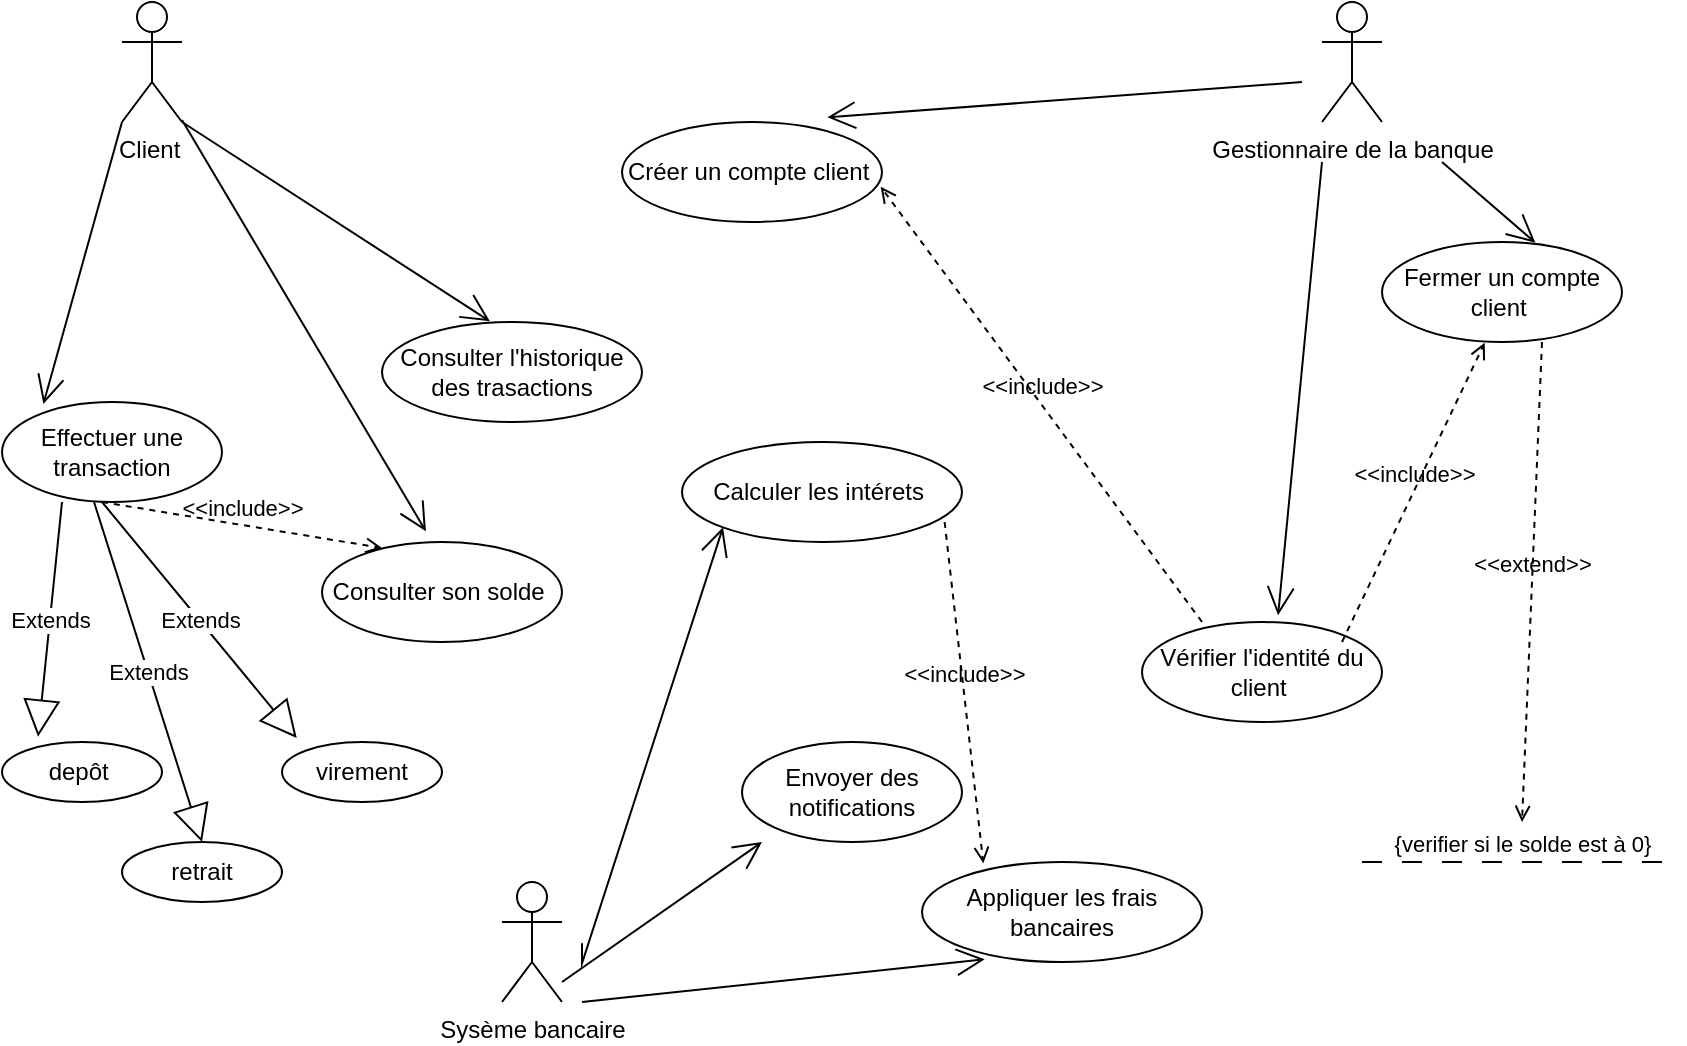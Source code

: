 <mxfile version="24.5.3" type="device">
  <diagram name="Page-1" id="r--mHyokszLA9luunGbh">
    <mxGraphModel dx="794" dy="519" grid="1" gridSize="10" guides="1" tooltips="1" connect="1" arrows="1" fold="1" page="1" pageScale="1" pageWidth="827" pageHeight="1169" math="0" shadow="0">
      <root>
        <mxCell id="0" />
        <mxCell id="1" parent="0" />
        <mxCell id="zWcSN7PbPvMnI0VV0ZGy-1" value="Client&amp;nbsp;" style="shape=umlActor;verticalLabelPosition=bottom;verticalAlign=top;html=1;" parent="1" vertex="1">
          <mxGeometry x="60" y="20" width="30" height="60" as="geometry" />
        </mxCell>
        <mxCell id="zWcSN7PbPvMnI0VV0ZGy-2" value="Gestionnaire de la banque" style="shape=umlActor;verticalLabelPosition=bottom;verticalAlign=top;html=1;" parent="1" vertex="1">
          <mxGeometry x="660" y="20" width="30" height="60" as="geometry" />
        </mxCell>
        <mxCell id="zWcSN7PbPvMnI0VV0ZGy-4" value="Consulter son solde&amp;nbsp;" style="ellipse;whiteSpace=wrap;html=1;" parent="1" vertex="1">
          <mxGeometry x="160" y="290" width="120" height="50" as="geometry" />
        </mxCell>
        <mxCell id="zWcSN7PbPvMnI0VV0ZGy-5" value="Consulter l&#39;historique des trasactions" style="ellipse;whiteSpace=wrap;html=1;" parent="1" vertex="1">
          <mxGeometry x="190" y="180" width="130" height="50" as="geometry" />
        </mxCell>
        <mxCell id="zWcSN7PbPvMnI0VV0ZGy-6" value="Effectuer une transaction" style="ellipse;whiteSpace=wrap;html=1;" parent="1" vertex="1">
          <mxGeometry y="220" width="110" height="50" as="geometry" />
        </mxCell>
        <mxCell id="zWcSN7PbPvMnI0VV0ZGy-9" value="" style="endArrow=open;endFill=1;endSize=12;html=1;rounded=0;entryX=0.188;entryY=0.02;entryDx=0;entryDy=0;entryPerimeter=0;" parent="1" target="zWcSN7PbPvMnI0VV0ZGy-6" edge="1">
          <mxGeometry width="160" relative="1" as="geometry">
            <mxPoint x="60" y="80" as="sourcePoint" />
            <mxPoint x="220" y="80" as="targetPoint" />
          </mxGeometry>
        </mxCell>
        <mxCell id="zWcSN7PbPvMnI0VV0ZGy-12" value="" style="endArrow=open;endFill=1;endSize=12;html=1;rounded=0;entryX=0.415;entryY=-0.007;entryDx=0;entryDy=0;entryPerimeter=0;exitX=1;exitY=1;exitDx=0;exitDy=0;exitPerimeter=0;" parent="1" source="zWcSN7PbPvMnI0VV0ZGy-1" target="zWcSN7PbPvMnI0VV0ZGy-5" edge="1">
          <mxGeometry width="160" relative="1" as="geometry">
            <mxPoint x="100" y="80" as="sourcePoint" />
            <mxPoint x="260" y="80" as="targetPoint" />
          </mxGeometry>
        </mxCell>
        <mxCell id="zWcSN7PbPvMnI0VV0ZGy-13" value="" style="endArrow=open;endFill=1;endSize=12;html=1;rounded=0;entryX=0.433;entryY=-0.107;entryDx=0;entryDy=0;entryPerimeter=0;" parent="1" target="zWcSN7PbPvMnI0VV0ZGy-4" edge="1">
          <mxGeometry width="160" relative="1" as="geometry">
            <mxPoint x="90" y="79" as="sourcePoint" />
            <mxPoint x="250" y="79" as="targetPoint" />
          </mxGeometry>
        </mxCell>
        <mxCell id="zWcSN7PbPvMnI0VV0ZGy-14" value="Vérifier l&#39;identité du client&amp;nbsp;" style="ellipse;whiteSpace=wrap;html=1;" parent="1" vertex="1">
          <mxGeometry x="570" y="330" width="120" height="50" as="geometry" />
        </mxCell>
        <mxCell id="zWcSN7PbPvMnI0VV0ZGy-15" value="Calculer les intérets&amp;nbsp;" style="ellipse;whiteSpace=wrap;html=1;" parent="1" vertex="1">
          <mxGeometry x="340" y="240" width="140" height="50" as="geometry" />
        </mxCell>
        <mxCell id="zWcSN7PbPvMnI0VV0ZGy-16" value="Créer un compte client&amp;nbsp;" style="ellipse;whiteSpace=wrap;html=1;" parent="1" vertex="1">
          <mxGeometry x="310" y="80" width="130" height="50" as="geometry" />
        </mxCell>
        <mxCell id="zWcSN7PbPvMnI0VV0ZGy-17" value="Appliquer les frais bancaires" style="ellipse;whiteSpace=wrap;html=1;" parent="1" vertex="1">
          <mxGeometry x="460" y="450" width="140" height="50" as="geometry" />
        </mxCell>
        <mxCell id="zWcSN7PbPvMnI0VV0ZGy-18" value="Fermer un compte client&amp;nbsp;" style="ellipse;whiteSpace=wrap;html=1;" parent="1" vertex="1">
          <mxGeometry x="690" y="140" width="120" height="50" as="geometry" />
        </mxCell>
        <mxCell id="zWcSN7PbPvMnI0VV0ZGy-19" value="" style="endArrow=open;endFill=1;endSize=12;html=1;rounded=0;entryX=0.79;entryY=-0.047;entryDx=0;entryDy=0;entryPerimeter=0;" parent="1" target="zWcSN7PbPvMnI0VV0ZGy-16" edge="1">
          <mxGeometry width="160" relative="1" as="geometry">
            <mxPoint x="650" y="60" as="sourcePoint" />
            <mxPoint x="810" y="60" as="targetPoint" />
          </mxGeometry>
        </mxCell>
        <mxCell id="zWcSN7PbPvMnI0VV0ZGy-20" value="" style="endArrow=open;endFill=1;endSize=12;html=1;rounded=0;entryX=0.639;entryY=0.007;entryDx=0;entryDy=0;entryPerimeter=0;" parent="1" target="zWcSN7PbPvMnI0VV0ZGy-18" edge="1">
          <mxGeometry width="160" relative="1" as="geometry">
            <mxPoint x="720" y="100" as="sourcePoint" />
            <mxPoint x="860" y="70" as="targetPoint" />
          </mxGeometry>
        </mxCell>
        <mxCell id="zWcSN7PbPvMnI0VV0ZGy-24" value="&amp;lt;&amp;lt;include&amp;gt;&amp;gt;" style="html=1;verticalAlign=bottom;labelBackgroundColor=none;endArrow=open;endFill=0;dashed=1;rounded=0;entryX=0.25;entryY=0.06;entryDx=0;entryDy=0;entryPerimeter=0;" parent="1" target="zWcSN7PbPvMnI0VV0ZGy-4" edge="1">
          <mxGeometry width="160" relative="1" as="geometry">
            <mxPoint x="50" y="270" as="sourcePoint" />
            <mxPoint x="210" y="270" as="targetPoint" />
          </mxGeometry>
        </mxCell>
        <mxCell id="zWcSN7PbPvMnI0VV0ZGy-26" value="&amp;lt;&amp;lt;include&amp;gt;&amp;gt;" style="html=1;verticalAlign=bottom;labelBackgroundColor=none;endArrow=open;endFill=0;dashed=1;rounded=0;entryX=0.428;entryY=1.007;entryDx=0;entryDy=0;entryPerimeter=0;" parent="1" target="zWcSN7PbPvMnI0VV0ZGy-18" edge="1">
          <mxGeometry width="160" relative="1" as="geometry">
            <mxPoint x="670" y="340" as="sourcePoint" />
            <mxPoint x="830" y="340" as="targetPoint" />
          </mxGeometry>
        </mxCell>
        <mxCell id="zWcSN7PbPvMnI0VV0ZGy-27" value="&amp;lt;&amp;lt;include&amp;gt;&amp;gt;" style="html=1;verticalAlign=bottom;labelBackgroundColor=none;endArrow=open;endFill=0;dashed=1;rounded=0;entryX=0.995;entryY=0.647;entryDx=0;entryDy=0;entryPerimeter=0;" parent="1" target="zWcSN7PbPvMnI0VV0ZGy-16" edge="1">
          <mxGeometry width="160" relative="1" as="geometry">
            <mxPoint x="600" y="330" as="sourcePoint" />
            <mxPoint x="760" y="330" as="targetPoint" />
          </mxGeometry>
        </mxCell>
        <mxCell id="rOjGrscllGnr3d7wrGWQ-1" value="Sysème bancaire" style="shape=umlActor;verticalLabelPosition=bottom;verticalAlign=top;html=1;" parent="1" vertex="1">
          <mxGeometry x="250" y="460" width="30" height="60" as="geometry" />
        </mxCell>
        <mxCell id="rOjGrscllGnr3d7wrGWQ-3" value="" style="endArrow=open;endFill=1;endSize=12;html=1;rounded=0;entryX=0.224;entryY=0.973;entryDx=0;entryDy=0;entryPerimeter=0;" parent="1" target="zWcSN7PbPvMnI0VV0ZGy-17" edge="1">
          <mxGeometry width="160" relative="1" as="geometry">
            <mxPoint x="290" y="520" as="sourcePoint" />
            <mxPoint x="510" y="490" as="targetPoint" />
          </mxGeometry>
        </mxCell>
        <mxCell id="rOjGrscllGnr3d7wrGWQ-4" value="" style="endArrow=open;endFill=1;endSize=12;html=1;rounded=0;entryX=0;entryY=1;entryDx=0;entryDy=0;" parent="1" target="zWcSN7PbPvMnI0VV0ZGy-15" edge="1">
          <mxGeometry width="160" relative="1" as="geometry">
            <mxPoint x="290" y="490.65" as="sourcePoint" />
            <mxPoint x="328.28" y="290" as="targetPoint" />
            <Array as="points">
              <mxPoint x="290" y="500.65" />
            </Array>
          </mxGeometry>
        </mxCell>
        <mxCell id="rOjGrscllGnr3d7wrGWQ-5" value="depôt&amp;nbsp;" style="ellipse;whiteSpace=wrap;html=1;" parent="1" vertex="1">
          <mxGeometry y="390" width="80" height="30" as="geometry" />
        </mxCell>
        <mxCell id="rOjGrscllGnr3d7wrGWQ-6" value="retrait" style="ellipse;whiteSpace=wrap;html=1;" parent="1" vertex="1">
          <mxGeometry x="60" y="440" width="80" height="30" as="geometry" />
        </mxCell>
        <mxCell id="rOjGrscllGnr3d7wrGWQ-7" value="virement" style="ellipse;whiteSpace=wrap;html=1;" parent="1" vertex="1">
          <mxGeometry x="140" y="390" width="80" height="30" as="geometry" />
        </mxCell>
        <mxCell id="rOjGrscllGnr3d7wrGWQ-8" value="Extends" style="endArrow=block;endSize=16;endFill=0;html=1;rounded=0;entryX=0.225;entryY=-0.089;entryDx=0;entryDy=0;entryPerimeter=0;" parent="1" target="rOjGrscllGnr3d7wrGWQ-5" edge="1">
          <mxGeometry width="160" relative="1" as="geometry">
            <mxPoint x="30" y="270" as="sourcePoint" />
            <mxPoint x="190" y="270" as="targetPoint" />
          </mxGeometry>
        </mxCell>
        <mxCell id="rOjGrscllGnr3d7wrGWQ-9" value="Extends" style="endArrow=block;endSize=16;endFill=0;html=1;rounded=0;entryX=0.5;entryY=0;entryDx=0;entryDy=0;" parent="1" target="rOjGrscllGnr3d7wrGWQ-6" edge="1">
          <mxGeometry width="160" relative="1" as="geometry">
            <mxPoint x="46" y="270" as="sourcePoint" />
            <mxPoint x="34" y="387" as="targetPoint" />
          </mxGeometry>
        </mxCell>
        <mxCell id="rOjGrscllGnr3d7wrGWQ-10" value="Extends" style="endArrow=block;endSize=16;endFill=0;html=1;rounded=0;entryX=0.092;entryY=-0.067;entryDx=0;entryDy=0;entryPerimeter=0;" parent="1" target="rOjGrscllGnr3d7wrGWQ-7" edge="1">
          <mxGeometry width="160" relative="1" as="geometry">
            <mxPoint x="50" y="270" as="sourcePoint" />
            <mxPoint x="210" y="270" as="targetPoint" />
          </mxGeometry>
        </mxCell>
        <mxCell id="rOjGrscllGnr3d7wrGWQ-11" value="&amp;lt;&amp;lt;include&amp;gt;&amp;gt;" style="html=1;verticalAlign=bottom;labelBackgroundColor=none;endArrow=open;endFill=0;dashed=1;rounded=0;entryX=0.219;entryY=0.013;entryDx=0;entryDy=0;entryPerimeter=0;exitX=0.938;exitY=0.8;exitDx=0;exitDy=0;exitPerimeter=0;" parent="1" source="zWcSN7PbPvMnI0VV0ZGy-15" target="zWcSN7PbPvMnI0VV0ZGy-17" edge="1">
          <mxGeometry width="160" relative="1" as="geometry">
            <mxPoint x="350" y="390" as="sourcePoint" />
            <mxPoint x="510" y="390" as="targetPoint" />
          </mxGeometry>
        </mxCell>
        <mxCell id="rOjGrscllGnr3d7wrGWQ-12" value="" style="endArrow=open;endFill=1;endSize=12;html=1;rounded=0;entryX=0.567;entryY=-0.067;entryDx=0;entryDy=0;entryPerimeter=0;" parent="1" target="zWcSN7PbPvMnI0VV0ZGy-14" edge="1">
          <mxGeometry width="160" relative="1" as="geometry">
            <mxPoint x="660" y="100" as="sourcePoint" />
            <mxPoint x="820" y="100" as="targetPoint" />
          </mxGeometry>
        </mxCell>
        <mxCell id="rOjGrscllGnr3d7wrGWQ-14" value="" style="endArrow=open;endFill=1;endSize=12;html=1;rounded=0;" parent="1" edge="1">
          <mxGeometry width="160" relative="1" as="geometry">
            <mxPoint x="280" y="510" as="sourcePoint" />
            <mxPoint x="380" y="440" as="targetPoint" />
          </mxGeometry>
        </mxCell>
        <mxCell id="rOjGrscllGnr3d7wrGWQ-15" value="Envoyer des notifications" style="ellipse;whiteSpace=wrap;html=1;" parent="1" vertex="1">
          <mxGeometry x="370" y="390" width="110" height="50" as="geometry" />
        </mxCell>
        <mxCell id="IRWVbyz_PnXnzfkEy7C6-2" value="&amp;lt;&amp;lt;extend&amp;gt;&amp;gt;" style="html=1;verticalAlign=bottom;labelBackgroundColor=none;endArrow=open;endFill=0;dashed=1;rounded=0;" edge="1" parent="1">
          <mxGeometry width="160" relative="1" as="geometry">
            <mxPoint x="770" y="190" as="sourcePoint" />
            <mxPoint x="760" y="430" as="targetPoint" />
          </mxGeometry>
        </mxCell>
        <mxCell id="IRWVbyz_PnXnzfkEy7C6-4" value="{verifier si le solde est à 0}" style="endArrow=none;startArrow=none;endFill=0;startFill=0;endSize=8;html=1;verticalAlign=bottom;dashed=1;labelBackgroundColor=none;dashPattern=10 10;rounded=0;" edge="1" parent="1">
          <mxGeometry width="160" relative="1" as="geometry">
            <mxPoint x="680" y="450" as="sourcePoint" />
            <mxPoint x="840" y="450" as="targetPoint" />
          </mxGeometry>
        </mxCell>
      </root>
    </mxGraphModel>
  </diagram>
</mxfile>
